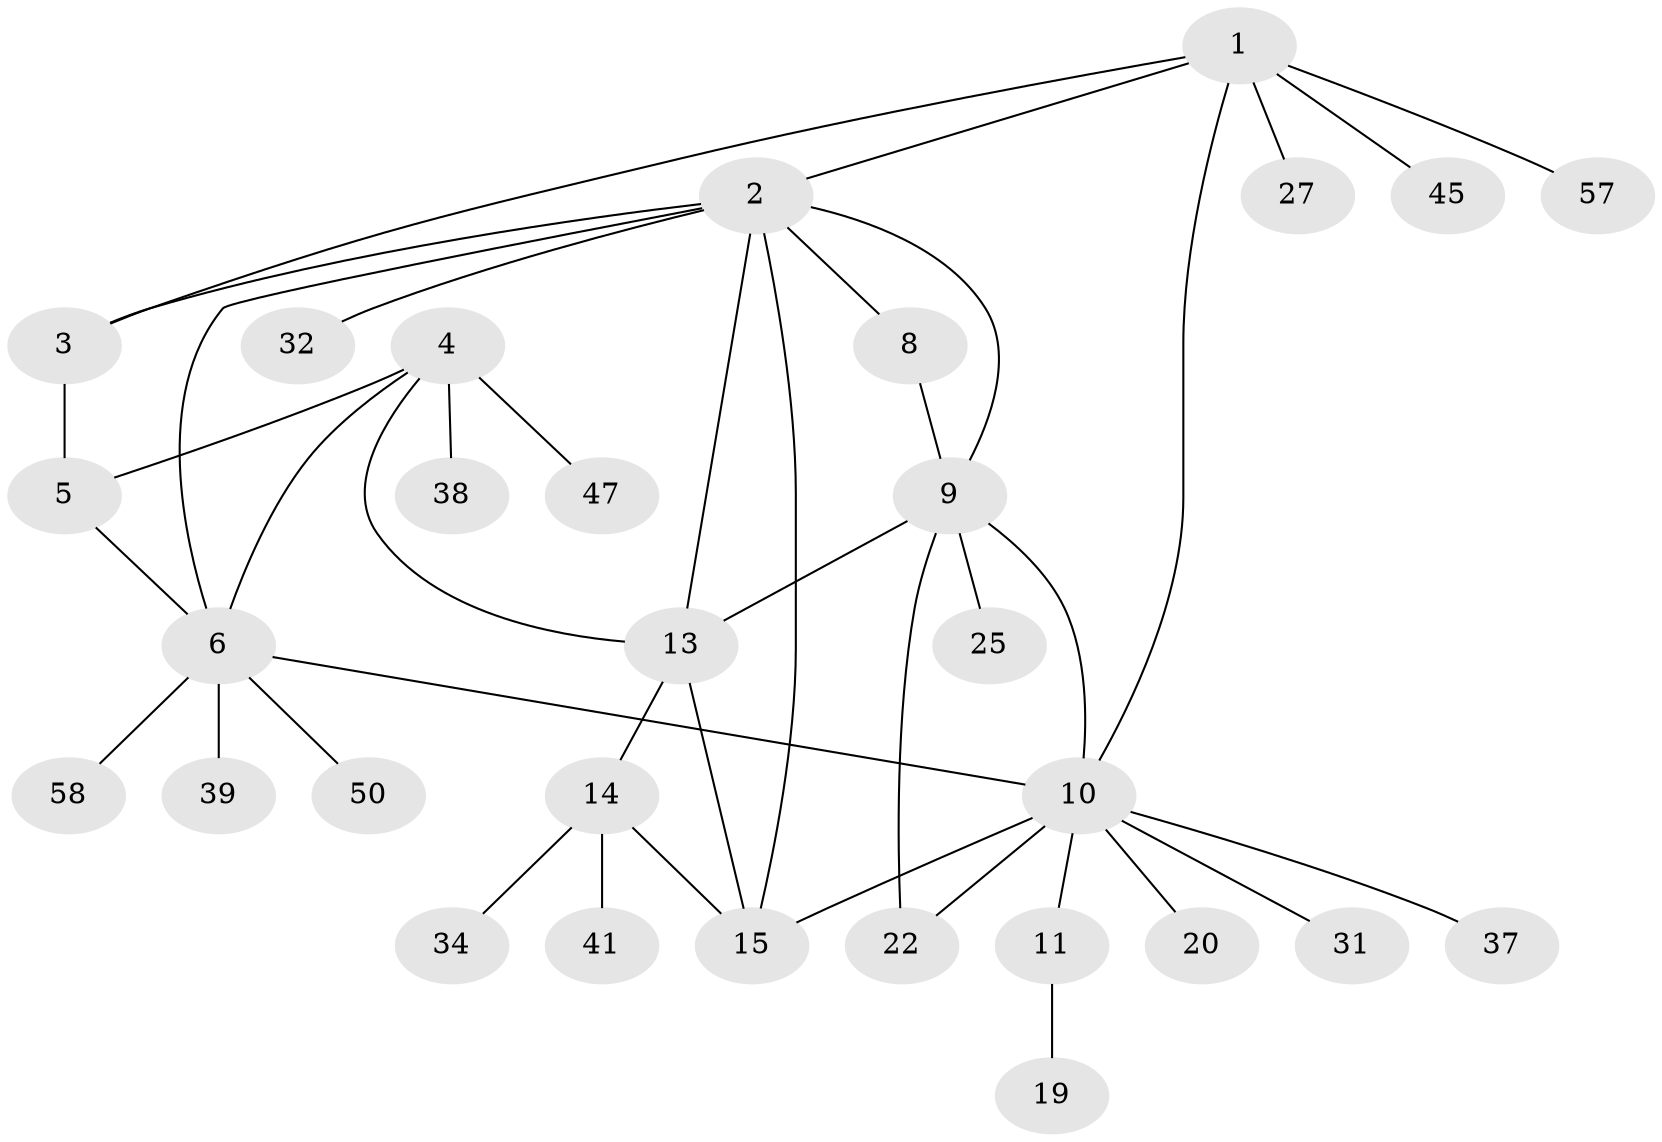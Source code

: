 // original degree distribution, {7: 0.03333333333333333, 4: 0.06666666666666667, 3: 0.05, 6: 0.03333333333333333, 9: 0.03333333333333333, 8: 0.03333333333333333, 5: 0.03333333333333333, 1: 0.6166666666666667, 2: 0.1}
// Generated by graph-tools (version 1.1) at 2025/54/03/05/25 16:54:47]
// undirected, 30 vertices, 41 edges
graph export_dot {
graph [start="1"]
  node [color=gray90,style=filled];
  1 [super="+23"];
  2 [super="+7"];
  3;
  4 [super="+59"];
  5 [super="+46+53+54+43+52+16"];
  6;
  8 [super="+26"];
  9;
  10 [super="+12+56"];
  11 [super="+29"];
  13 [super="+44+24+17+21"];
  14 [super="+18+33"];
  15;
  19;
  20 [super="+49+35"];
  22 [super="+28"];
  25;
  27;
  31 [super="+55"];
  32;
  34;
  37;
  38;
  39;
  41;
  45;
  47;
  50;
  57;
  58;
  1 -- 2;
  1 -- 3;
  1 -- 27;
  1 -- 45;
  1 -- 57;
  1 -- 10;
  2 -- 3;
  2 -- 15;
  2 -- 32;
  2 -- 6;
  2 -- 8;
  2 -- 9;
  2 -- 13;
  3 -- 5;
  4 -- 5;
  4 -- 6;
  4 -- 13;
  4 -- 38;
  4 -- 47;
  5 -- 6;
  6 -- 39;
  6 -- 50;
  6 -- 58;
  6 -- 10;
  8 -- 9;
  9 -- 13;
  9 -- 25;
  9 -- 22;
  9 -- 10;
  10 -- 11 [weight=2];
  10 -- 15;
  10 -- 37;
  10 -- 20;
  10 -- 22;
  10 -- 31;
  11 -- 19;
  13 -- 14;
  13 -- 15;
  14 -- 15;
  14 -- 41;
  14 -- 34;
}
